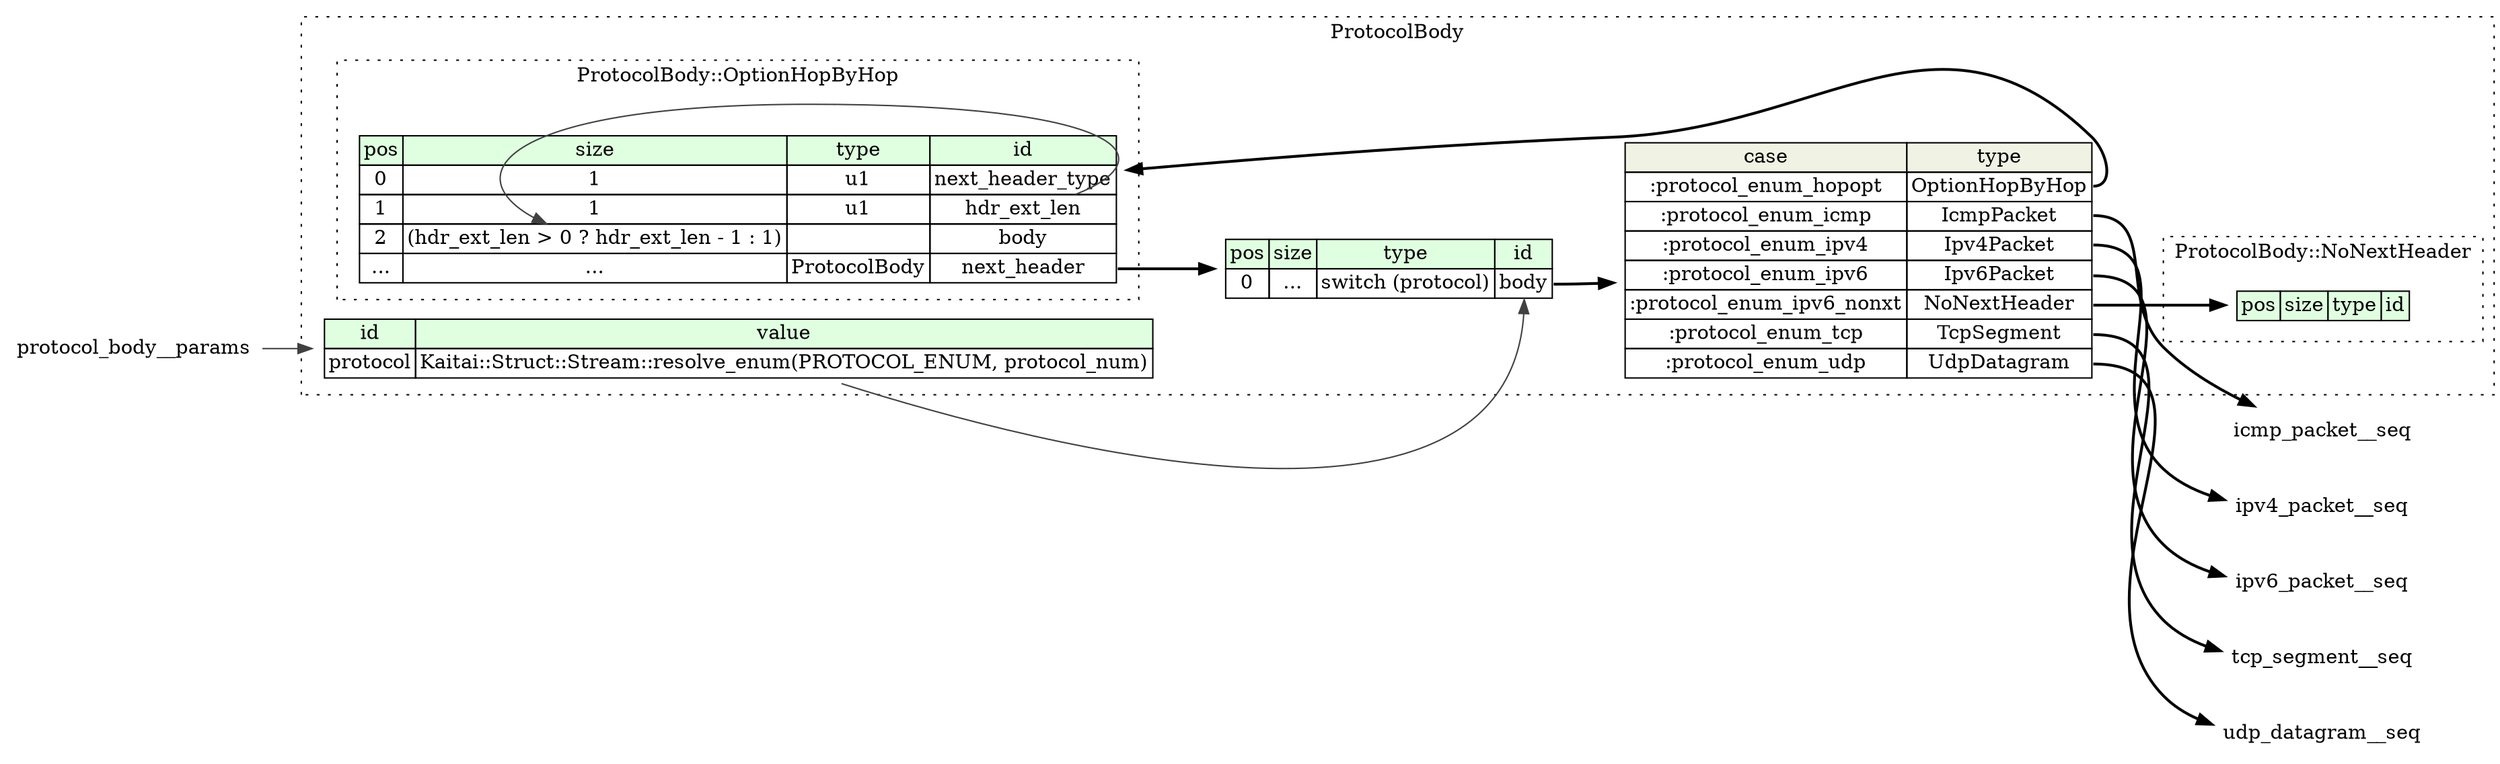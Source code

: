 digraph {
	rankdir=LR;
	node [shape=plaintext];
	subgraph cluster__protocol_body {
		label="ProtocolBody";
		graph[style=dotted];

		protocol_body__seq [label=<<TABLE BORDER="0" CELLBORDER="1" CELLSPACING="0">
			<TR><TD BGCOLOR="#E0FFE0">pos</TD><TD BGCOLOR="#E0FFE0">size</TD><TD BGCOLOR="#E0FFE0">type</TD><TD BGCOLOR="#E0FFE0">id</TD></TR>
			<TR><TD PORT="body_pos">0</TD><TD PORT="body_size">...</TD><TD>switch (protocol)</TD><TD PORT="body_type">body</TD></TR>
		</TABLE>>];
		protocol_body__inst__protocol [label=<<TABLE BORDER="0" CELLBORDER="1" CELLSPACING="0">
			<TR><TD BGCOLOR="#E0FFE0">id</TD><TD BGCOLOR="#E0FFE0">value</TD></TR>
			<TR><TD>protocol</TD><TD>Kaitai::Struct::Stream::resolve_enum(PROTOCOL_ENUM, protocol_num)</TD></TR>
		</TABLE>>];
protocol_body__seq_body_switch [label=<<TABLE BORDER="0" CELLBORDER="1" CELLSPACING="0">
	<TR><TD BGCOLOR="#F0F2E4">case</TD><TD BGCOLOR="#F0F2E4">type</TD></TR>
	<TR><TD>:protocol_enum_hopopt</TD><TD PORT="case0">OptionHopByHop</TD></TR>
	<TR><TD>:protocol_enum_icmp</TD><TD PORT="case1">IcmpPacket</TD></TR>
	<TR><TD>:protocol_enum_ipv4</TD><TD PORT="case2">Ipv4Packet</TD></TR>
	<TR><TD>:protocol_enum_ipv6</TD><TD PORT="case3">Ipv6Packet</TD></TR>
	<TR><TD>:protocol_enum_ipv6_nonxt</TD><TD PORT="case4">NoNextHeader</TD></TR>
	<TR><TD>:protocol_enum_tcp</TD><TD PORT="case5">TcpSegment</TD></TR>
	<TR><TD>:protocol_enum_udp</TD><TD PORT="case6">UdpDatagram</TD></TR>
</TABLE>>];
		subgraph cluster__no_next_header {
			label="ProtocolBody::NoNextHeader";
			graph[style=dotted];

			no_next_header__seq [label=<<TABLE BORDER="0" CELLBORDER="1" CELLSPACING="0">
				<TR><TD BGCOLOR="#E0FFE0">pos</TD><TD BGCOLOR="#E0FFE0">size</TD><TD BGCOLOR="#E0FFE0">type</TD><TD BGCOLOR="#E0FFE0">id</TD></TR>
			</TABLE>>];
		}
		subgraph cluster__option_hop_by_hop {
			label="ProtocolBody::OptionHopByHop";
			graph[style=dotted];

			option_hop_by_hop__seq [label=<<TABLE BORDER="0" CELLBORDER="1" CELLSPACING="0">
				<TR><TD BGCOLOR="#E0FFE0">pos</TD><TD BGCOLOR="#E0FFE0">size</TD><TD BGCOLOR="#E0FFE0">type</TD><TD BGCOLOR="#E0FFE0">id</TD></TR>
				<TR><TD PORT="next_header_type_pos">0</TD><TD PORT="next_header_type_size">1</TD><TD>u1</TD><TD PORT="next_header_type_type">next_header_type</TD></TR>
				<TR><TD PORT="hdr_ext_len_pos">1</TD><TD PORT="hdr_ext_len_size">1</TD><TD>u1</TD><TD PORT="hdr_ext_len_type">hdr_ext_len</TD></TR>
				<TR><TD PORT="body_pos">2</TD><TD PORT="body_size">(hdr_ext_len &gt; 0 ? hdr_ext_len - 1 : 1)</TD><TD></TD><TD PORT="body_type">body</TD></TR>
				<TR><TD PORT="next_header_pos">...</TD><TD PORT="next_header_size">...</TD><TD>ProtocolBody</TD><TD PORT="next_header_type">next_header</TD></TR>
			</TABLE>>];
		}
	}
	protocol_body__seq:body_type -> protocol_body__seq_body_switch [style=bold];
	protocol_body__seq_body_switch:case0 -> option_hop_by_hop__seq [style=bold];
	protocol_body__seq_body_switch:case1 -> icmp_packet__seq [style=bold];
	protocol_body__seq_body_switch:case2 -> ipv4_packet__seq [style=bold];
	protocol_body__seq_body_switch:case3 -> ipv6_packet__seq [style=bold];
	protocol_body__seq_body_switch:case4 -> no_next_header__seq [style=bold];
	protocol_body__seq_body_switch:case5 -> tcp_segment__seq [style=bold];
	protocol_body__seq_body_switch:case6 -> udp_datagram__seq [style=bold];
	protocol_body__inst__protocol:protocol_type -> protocol_body__seq:body_type [color="#404040"];
	protocol_body__params:protocol_num_type -> protocol_body__inst__protocol [color="#404040"];
	option_hop_by_hop__seq:hdr_ext_len_type -> option_hop_by_hop__seq:body_size [color="#404040"];
	option_hop_by_hop__seq:next_header_type -> protocol_body__seq [style=bold];
}
